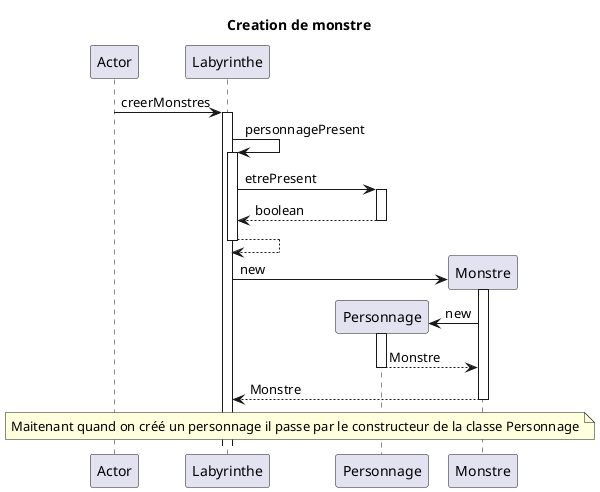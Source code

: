 @startuml
participant Actor
title : Creation de monstre
Actor -> Labyrinthe : creerMonstres
activate Labyrinthe
Labyrinthe -> Labyrinthe : personnagePresent
activate Labyrinthe
Labyrinthe -> Personnage : etrePresent
activate Personnage
Personnage --> Labyrinthe:boolean
deactivate Personnage
deactivate Personnage
Labyrinthe --> Labyrinthe
deactivate Labyrinthe
create Monstre
Labyrinthe -> Monstre : new
activate Monstre
create Personnage
Monstre -> Personnage : new
activate Personnage
Personnage --> Monstre: Monstre
deactivate Personnage
Monstre --> Labyrinthe:Monstre
deactivate Monstre
note across
Maitenant quand on créé un personnage il passe par le constructeur de la classe Personnage
end note
@enduml